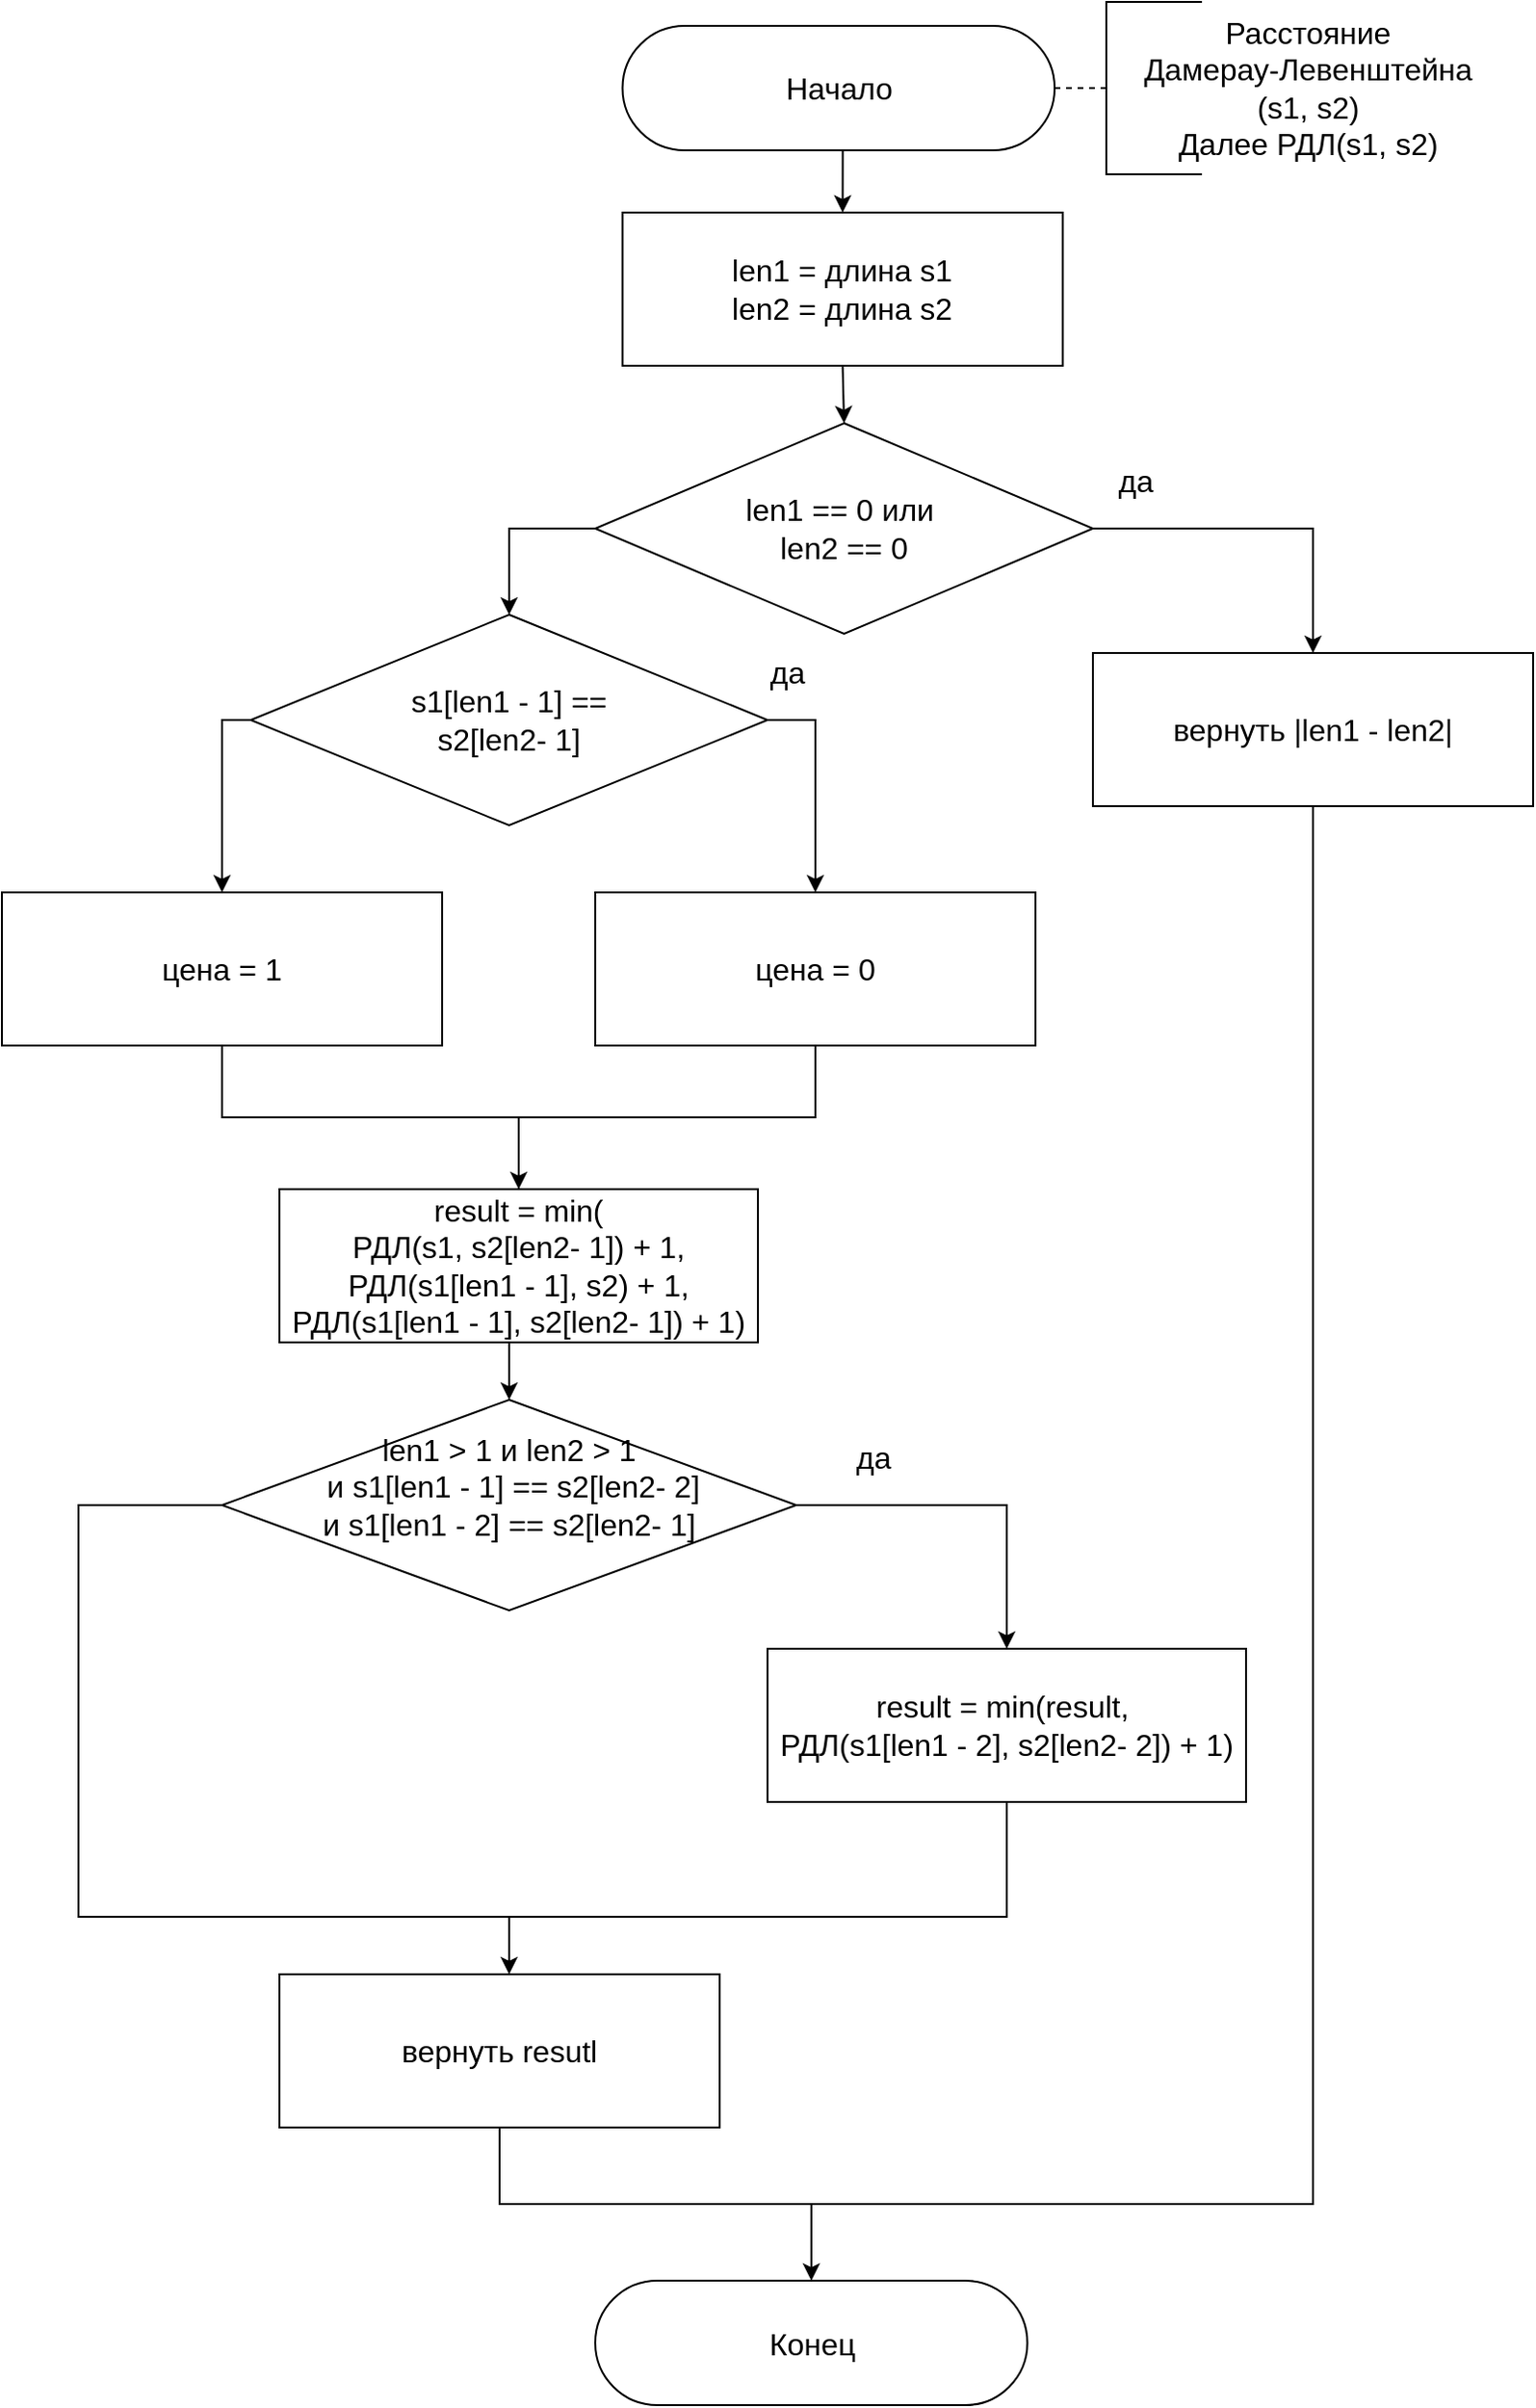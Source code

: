 <mxfile version="15.5.2" type="device"><diagram id="ayHjhAHh90eu7e6aaB71" name="Page-1"><mxGraphModel dx="1572" dy="1090" grid="1" gridSize="10" guides="1" tooltips="1" connect="1" arrows="1" fold="1" page="1" pageScale="1" pageWidth="827" pageHeight="1169" math="0" shadow="0"><root><mxCell id="0"/><mxCell id="1" parent="0"/><mxCell id="sFo_3_ftOEfvwWJqQIer-1" style="edgeStyle=orthogonalEdgeStyle;rounded=0;orthogonalLoop=1;jettySize=auto;html=1;exitX=0.5;exitY=0.5;exitDx=0;exitDy=32.5;exitPerimeter=0;entryX=0.5;entryY=0;entryDx=0;entryDy=0;fontSize=16;" edge="1" parent="1" source="sFo_3_ftOEfvwWJqQIer-2" target="sFo_3_ftOEfvwWJqQIer-23"><mxGeometry relative="1" as="geometry"/></mxCell><mxCell id="sFo_3_ftOEfvwWJqQIer-2" value="&lt;font style=&quot;font-size: 16px&quot;&gt;Начало&lt;/font&gt;" style="html=1;dashed=0;whitespace=wrap;shape=mxgraph.dfd.start" vertex="1" parent="1"><mxGeometry x="334.25" y="52.5" width="225.75" height="65" as="geometry"/></mxCell><mxCell id="sFo_3_ftOEfvwWJqQIer-3" style="edgeStyle=orthogonalEdgeStyle;rounded=0;orthogonalLoop=1;jettySize=auto;html=1;exitX=0;exitY=0.5;exitDx=0;exitDy=0;exitPerimeter=0;entryX=1;entryY=0.5;entryDx=0;entryDy=0;entryPerimeter=0;dashed=1;endArrow=none;endFill=0;" edge="1" parent="1" source="sFo_3_ftOEfvwWJqQIer-4" target="sFo_3_ftOEfvwWJqQIer-2"><mxGeometry relative="1" as="geometry"/></mxCell><mxCell id="sFo_3_ftOEfvwWJqQIer-4" value="" style="strokeWidth=1;html=1;shape=mxgraph.flowchart.annotation_1;align=left;pointerEvents=1;" vertex="1" parent="1"><mxGeometry x="587" y="40" width="50" height="90" as="geometry"/></mxCell><mxCell id="sFo_3_ftOEfvwWJqQIer-5" value="&lt;font style=&quot;font-size: 16px&quot;&gt;Расстояние &lt;br&gt;Дамерау-Левенштейна&lt;br&gt;(s1, s2)&lt;br&gt;Далее РДЛ(s1, s2)&lt;br&gt;&lt;/font&gt;" style="text;html=1;align=center;verticalAlign=middle;resizable=0;points=[];autosize=1;strokeColor=none;fillColor=none;" vertex="1" parent="1"><mxGeometry x="597" y="50" width="190" height="70" as="geometry"/></mxCell><mxCell id="sFo_3_ftOEfvwWJqQIer-6" style="edgeStyle=orthogonalEdgeStyle;rounded=0;orthogonalLoop=1;jettySize=auto;html=1;exitX=1;exitY=0.5;exitDx=0;exitDy=0;exitPerimeter=0;entryX=0.5;entryY=0;entryDx=0;entryDy=0;fontSize=16;" edge="1" parent="1" source="sFo_3_ftOEfvwWJqQIer-8" target="sFo_3_ftOEfvwWJqQIer-21"><mxGeometry relative="1" as="geometry"><mxPoint x="640" y="380" as="targetPoint"/></mxGeometry></mxCell><mxCell id="sFo_3_ftOEfvwWJqQIer-7" style="edgeStyle=orthogonalEdgeStyle;rounded=0;orthogonalLoop=1;jettySize=auto;html=1;exitX=0;exitY=0.5;exitDx=0;exitDy=0;exitPerimeter=0;entryX=0.5;entryY=0;entryDx=0;entryDy=0;entryPerimeter=0;fontSize=16;" edge="1" parent="1" source="sFo_3_ftOEfvwWJqQIer-8" target="sFo_3_ftOEfvwWJqQIer-12"><mxGeometry relative="1" as="geometry"/></mxCell><mxCell id="sFo_3_ftOEfvwWJqQIer-8" value="&lt;font style=&quot;font-size: 16px&quot;&gt;len1 == 0 или&amp;nbsp;&lt;br&gt;len2 == 0&lt;br&gt;&lt;/font&gt;" style="strokeWidth=1;html=1;shape=mxgraph.flowchart.decision;whiteSpace=wrap;rounded=1;shadow=0;glass=0;sketch=0;gradientColor=none;" vertex="1" parent="1"><mxGeometry x="320" y="260" width="260" height="110" as="geometry"/></mxCell><mxCell id="sFo_3_ftOEfvwWJqQIer-9" value="да" style="text;html=1;align=center;verticalAlign=middle;resizable=0;points=[];autosize=1;strokeColor=none;fillColor=none;fontSize=16;" vertex="1" parent="1"><mxGeometry x="587" y="280" width="30" height="20" as="geometry"/></mxCell><mxCell id="sFo_3_ftOEfvwWJqQIer-10" style="edgeStyle=orthogonalEdgeStyle;rounded=0;orthogonalLoop=1;jettySize=auto;html=1;exitX=0;exitY=0.5;exitDx=0;exitDy=0;exitPerimeter=0;entryX=0.5;entryY=0;entryDx=0;entryDy=0;fontSize=16;" edge="1" parent="1" source="sFo_3_ftOEfvwWJqQIer-12" target="sFo_3_ftOEfvwWJqQIer-17"><mxGeometry relative="1" as="geometry"><mxPoint x="140" y="510" as="targetPoint"/><Array as="points"><mxPoint x="125" y="415"/></Array></mxGeometry></mxCell><mxCell id="sFo_3_ftOEfvwWJqQIer-11" style="edgeStyle=orthogonalEdgeStyle;rounded=0;orthogonalLoop=1;jettySize=auto;html=1;exitX=1;exitY=0.5;exitDx=0;exitDy=0;exitPerimeter=0;fontSize=16;entryX=0.5;entryY=0;entryDx=0;entryDy=0;" edge="1" parent="1" source="sFo_3_ftOEfvwWJqQIer-12" target="sFo_3_ftOEfvwWJqQIer-19"><mxGeometry relative="1" as="geometry"><mxPoint x="437.571" y="510" as="targetPoint"/></mxGeometry></mxCell><mxCell id="sFo_3_ftOEfvwWJqQIer-12" value="&lt;font style=&quot;font-size: 16px&quot;&gt;s1[len1 - 1]&amp;nbsp;== &lt;br&gt;s2[len2- 1]&lt;br&gt;&lt;/font&gt;" style="strokeWidth=1;html=1;shape=mxgraph.flowchart.decision;whiteSpace=wrap;rounded=1;shadow=0;glass=0;sketch=0;gradientColor=none;" vertex="1" parent="1"><mxGeometry x="140" y="360" width="270" height="110" as="geometry"/></mxCell><mxCell id="sFo_3_ftOEfvwWJqQIer-13" value="да" style="text;html=1;align=center;verticalAlign=middle;resizable=0;points=[];autosize=1;strokeColor=none;fillColor=none;fontSize=16;" vertex="1" parent="1"><mxGeometry x="405.0" y="380" width="30" height="20" as="geometry"/></mxCell><mxCell id="sFo_3_ftOEfvwWJqQIer-29" style="edgeStyle=orthogonalEdgeStyle;rounded=0;orthogonalLoop=1;jettySize=auto;html=1;exitX=0.5;exitY=1;exitDx=0;exitDy=0;entryX=0.5;entryY=0;entryDx=0;entryDy=0;entryPerimeter=0;" edge="1" parent="1" source="sFo_3_ftOEfvwWJqQIer-15" target="sFo_3_ftOEfvwWJqQIer-25"><mxGeometry relative="1" as="geometry"/></mxCell><mxCell id="sFo_3_ftOEfvwWJqQIer-15" value="&lt;font style=&quot;font-size: 16px&quot;&gt;result = min(&lt;br&gt;РДЛ(s1,&amp;nbsp;s2[len2- 1]) + 1, &amp;nbsp;РДЛ(s1[len1 - 1],&amp;nbsp;s2) + 1,&amp;nbsp;&lt;br&gt;РДЛ(s1[len1 - 1],&amp;nbsp;s2[len2- 1]) + 1)&lt;br&gt;&lt;/font&gt;" style="rounded=0;whiteSpace=wrap;html=1;shadow=0;glass=0;sketch=0;strokeWidth=1;gradientColor=none;" vertex="1" parent="1"><mxGeometry x="155" y="660" width="250" height="80" as="geometry"/></mxCell><mxCell id="sFo_3_ftOEfvwWJqQIer-16" style="edgeStyle=orthogonalEdgeStyle;rounded=0;orthogonalLoop=1;jettySize=auto;html=1;exitX=0.5;exitY=1;exitDx=0;exitDy=0;entryX=0.5;entryY=0;entryDx=0;entryDy=0;fontSize=16;endArrow=classic;endFill=1;" edge="1" parent="1" source="sFo_3_ftOEfvwWJqQIer-17" target="sFo_3_ftOEfvwWJqQIer-15"><mxGeometry relative="1" as="geometry"/></mxCell><mxCell id="sFo_3_ftOEfvwWJqQIer-17" value="&lt;font style=&quot;font-size: 16px&quot;&gt;цена = 1&lt;br&gt;&lt;/font&gt;" style="rounded=0;whiteSpace=wrap;html=1;shadow=0;glass=0;sketch=0;strokeWidth=1;gradientColor=none;" vertex="1" parent="1"><mxGeometry x="10" y="505" width="230" height="80" as="geometry"/></mxCell><mxCell id="sFo_3_ftOEfvwWJqQIer-18" style="edgeStyle=orthogonalEdgeStyle;rounded=0;orthogonalLoop=1;jettySize=auto;html=1;exitX=0.5;exitY=1;exitDx=0;exitDy=0;entryX=0.5;entryY=0;entryDx=0;entryDy=0;fontSize=16;endArrow=none;endFill=0;" edge="1" parent="1" source="sFo_3_ftOEfvwWJqQIer-19" target="sFo_3_ftOEfvwWJqQIer-15"><mxGeometry relative="1" as="geometry"/></mxCell><mxCell id="sFo_3_ftOEfvwWJqQIer-19" value="&lt;font style=&quot;font-size: 16px&quot;&gt;цена = 0&lt;br&gt;&lt;/font&gt;" style="rounded=0;whiteSpace=wrap;html=1;shadow=0;glass=0;sketch=0;strokeWidth=1;gradientColor=none;" vertex="1" parent="1"><mxGeometry x="320" y="505" width="230" height="80" as="geometry"/></mxCell><mxCell id="sFo_3_ftOEfvwWJqQIer-37" style="edgeStyle=orthogonalEdgeStyle;rounded=0;orthogonalLoop=1;jettySize=auto;html=1;exitX=0.5;exitY=1;exitDx=0;exitDy=0;endArrow=none;endFill=0;" edge="1" parent="1" source="sFo_3_ftOEfvwWJqQIer-21"><mxGeometry relative="1" as="geometry"><mxPoint x="420" y="1190" as="targetPoint"/><Array as="points"><mxPoint x="695" y="1190"/><mxPoint x="430" y="1190"/></Array></mxGeometry></mxCell><mxCell id="sFo_3_ftOEfvwWJqQIer-21" value="&lt;font style=&quot;font-size: 16px&quot;&gt;вернуть |len1 - len2|&lt;br&gt;&lt;/font&gt;" style="rounded=0;whiteSpace=wrap;html=1;shadow=0;glass=0;sketch=0;strokeWidth=1;gradientColor=none;" vertex="1" parent="1"><mxGeometry x="580" y="380" width="230" height="80" as="geometry"/></mxCell><mxCell id="sFo_3_ftOEfvwWJqQIer-22" style="edgeStyle=orthogonalEdgeStyle;rounded=0;orthogonalLoop=1;jettySize=auto;html=1;exitX=0.5;exitY=1;exitDx=0;exitDy=0;entryX=0.5;entryY=0;entryDx=0;entryDy=0;entryPerimeter=0;fontSize=16;" edge="1" parent="1" source="sFo_3_ftOEfvwWJqQIer-23" target="sFo_3_ftOEfvwWJqQIer-8"><mxGeometry relative="1" as="geometry"/></mxCell><mxCell id="sFo_3_ftOEfvwWJqQIer-23" value="&lt;font style=&quot;font-size: 16px&quot;&gt;len1 = длина s1&lt;br&gt;len2 = длина s2&lt;br&gt;&lt;/font&gt;" style="rounded=0;whiteSpace=wrap;html=1;shadow=0;glass=0;sketch=0;strokeWidth=1;gradientColor=none;" vertex="1" parent="1"><mxGeometry x="334.25" y="150" width="230" height="80" as="geometry"/></mxCell><mxCell id="sFo_3_ftOEfvwWJqQIer-24" value="&lt;font size=&quot;3&quot;&gt;Конец&lt;/font&gt;" style="html=1;dashed=0;whitespace=wrap;shape=mxgraph.dfd.start" vertex="1" parent="1"><mxGeometry x="320" y="1230" width="225.75" height="65" as="geometry"/></mxCell><mxCell id="sFo_3_ftOEfvwWJqQIer-31" style="edgeStyle=orthogonalEdgeStyle;rounded=0;orthogonalLoop=1;jettySize=auto;html=1;exitX=1;exitY=0.5;exitDx=0;exitDy=0;exitPerimeter=0;" edge="1" parent="1" source="sFo_3_ftOEfvwWJqQIer-25" target="sFo_3_ftOEfvwWJqQIer-28"><mxGeometry relative="1" as="geometry"/></mxCell><mxCell id="sFo_3_ftOEfvwWJqQIer-32" style="edgeStyle=orthogonalEdgeStyle;rounded=0;orthogonalLoop=1;jettySize=auto;html=1;exitX=0;exitY=0.5;exitDx=0;exitDy=0;exitPerimeter=0;" edge="1" parent="1" source="sFo_3_ftOEfvwWJqQIer-25" target="sFo_3_ftOEfvwWJqQIer-26"><mxGeometry relative="1" as="geometry"><Array as="points"><mxPoint x="50" y="825"/><mxPoint x="50" y="1040"/><mxPoint x="275" y="1040"/></Array></mxGeometry></mxCell><mxCell id="sFo_3_ftOEfvwWJqQIer-25" value="&lt;font style=&quot;font-size: 16px&quot;&gt;len1 &amp;gt; 1 и len2 &amp;gt; 1&lt;br&gt;&amp;nbsp;и&amp;nbsp;s1[len1 - 1]&amp;nbsp;==&amp;nbsp;s2[len2- 2]&lt;br&gt;и&amp;nbsp;s1[len1 - 2]&amp;nbsp;==&amp;nbsp;s2[len2- 1]&lt;br&gt;&lt;br&gt;&lt;/font&gt;" style="strokeWidth=1;html=1;shape=mxgraph.flowchart.decision;whiteSpace=wrap;rounded=1;shadow=0;glass=0;sketch=0;gradientColor=none;" vertex="1" parent="1"><mxGeometry x="125" y="770" width="300" height="110" as="geometry"/></mxCell><mxCell id="sFo_3_ftOEfvwWJqQIer-34" style="edgeStyle=orthogonalEdgeStyle;rounded=0;orthogonalLoop=1;jettySize=auto;html=1;exitX=0.5;exitY=1;exitDx=0;exitDy=0;" edge="1" parent="1" source="sFo_3_ftOEfvwWJqQIer-26" target="sFo_3_ftOEfvwWJqQIer-24"><mxGeometry relative="1" as="geometry"/></mxCell><mxCell id="sFo_3_ftOEfvwWJqQIer-26" value="&lt;font style=&quot;font-size: 16px&quot;&gt;вернуть resutl&lt;br&gt;&lt;/font&gt;" style="rounded=0;whiteSpace=wrap;html=1;shadow=0;glass=0;sketch=0;strokeWidth=1;gradientColor=none;" vertex="1" parent="1"><mxGeometry x="155" y="1070" width="230" height="80" as="geometry"/></mxCell><mxCell id="sFo_3_ftOEfvwWJqQIer-36" style="edgeStyle=orthogonalEdgeStyle;rounded=0;orthogonalLoop=1;jettySize=auto;html=1;exitX=0.5;exitY=1;exitDx=0;exitDy=0;endArrow=none;endFill=0;" edge="1" parent="1" source="sFo_3_ftOEfvwWJqQIer-28"><mxGeometry relative="1" as="geometry"><mxPoint x="270" y="1040" as="targetPoint"/><Array as="points"><mxPoint x="535" y="1040"/></Array></mxGeometry></mxCell><mxCell id="sFo_3_ftOEfvwWJqQIer-28" value="&lt;font style=&quot;font-size: 16px&quot;&gt;result = min(result,&amp;nbsp;&lt;br&gt;РДЛ(s1[len1 - 2],&amp;nbsp;s2[len2- 2]) + 1)&lt;br&gt;&lt;/font&gt;" style="rounded=0;whiteSpace=wrap;html=1;shadow=0;glass=0;sketch=0;strokeWidth=1;gradientColor=none;" vertex="1" parent="1"><mxGeometry x="410" y="900" width="250" height="80" as="geometry"/></mxCell><mxCell id="sFo_3_ftOEfvwWJqQIer-38" value="да" style="text;html=1;align=center;verticalAlign=middle;resizable=0;points=[];autosize=1;strokeColor=none;fillColor=none;fontSize=16;" vertex="1" parent="1"><mxGeometry x="450.0" y="790" width="30" height="20" as="geometry"/></mxCell></root></mxGraphModel></diagram></mxfile>